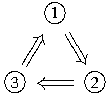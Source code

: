 settings.tex="pdflatex";

texpreamble("\usepackage{amsmath}
\usepackage{amsthm,amssymb}
\usepackage{mathpazo}
\usepackage[svgnames]{xcolor}
%\input{../../preamble}
");
import graph;

size(55);

pair B=dir(-30);
pair A=dir(90);
pair C=dir(210);

label("\phantom{B}",1.09A);
label("\textcircled{\scriptsize 1}",A);
label("\textcircled{\scriptsize 2}",B);
label("\textcircled{\scriptsize 3}",C);

real sh=0.1;

//draw(A+sh*(B-A)--B+sh*(A-B),Arrow);

label(rotate(-60)*"\smash[b]{$\implies$}",0.5*(B+A));
label(rotate(180)*"\smash[b]{$\implies$}",0.42*(B+C));
label(rotate(60)*"\smash[b]{$\implies$}",0.5*(C+A));